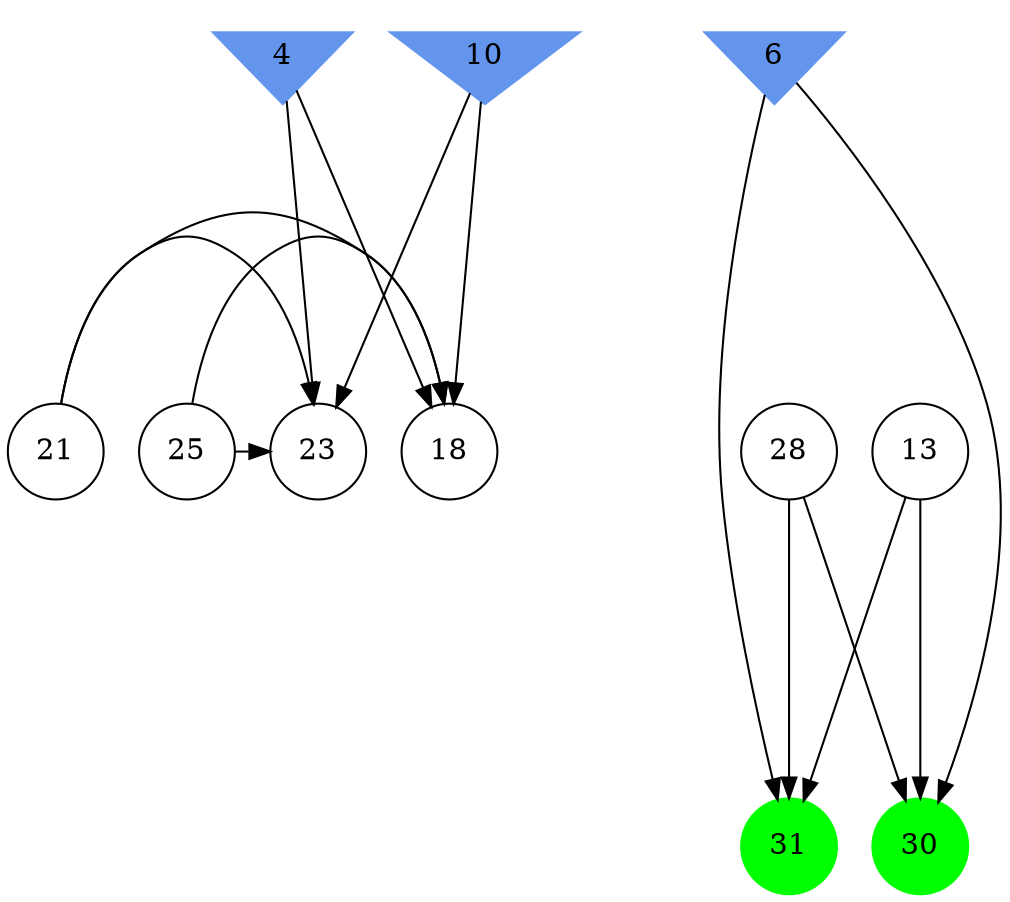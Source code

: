 digraph brain {
	ranksep=2.0;
	4 [shape=invtriangle,style=filled,color=cornflowerblue];
	6 [shape=invtriangle,style=filled,color=cornflowerblue];
	10 [shape=invtriangle,style=filled,color=cornflowerblue];
	13 [shape=circle,color=black];
	18 [shape=circle,color=black];
	21 [shape=circle,color=black];
	23 [shape=circle,color=black];
	25 [shape=circle,color=black];
	28 [shape=circle,color=black];
	30 [shape=circle,style=filled,color=green];
	31 [shape=circle,style=filled,color=green];
	10	->	18;
	10	->	23;
	21	->	18;
	21	->	23;
	25	->	18;
	25	->	23;
	4	->	18;
	4	->	23;
	6	->	31;
	6	->	30;
	13	->	31;
	13	->	30;
	28	->	31;
	28	->	30;
	{ rank=same; 4; 6; 10; }
	{ rank=same; 13; 18; 21; 23; 25; 28; }
	{ rank=same; 30; 31; }
}
